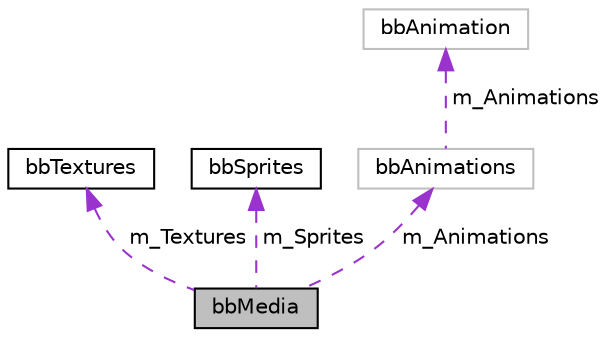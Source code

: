 digraph "bbMedia"
{
 // LATEX_PDF_SIZE
  edge [fontname="Helvetica",fontsize="10",labelfontname="Helvetica",labelfontsize="10"];
  node [fontname="Helvetica",fontsize="10",shape=record];
  Node1 [label="bbMedia",height=0.2,width=0.4,color="black", fillcolor="grey75", style="filled", fontcolor="black",tooltip="bbMedia stores all of the graphics, etc needed to display everything drawn to the screen,..."];
  Node2 -> Node1 [dir="back",color="darkorchid3",fontsize="10",style="dashed",label=" m_Textures" ,fontname="Helvetica"];
  Node2 [label="bbTextures",height=0.2,width=0.4,color="black", fillcolor="white", style="filled",URL="$structbbTextures.html",tooltip="sfTexture is define in SFML as raw pixel data bbTextures is a container for sfTextures"];
  Node3 -> Node1 [dir="back",color="darkorchid3",fontsize="10",style="dashed",label=" m_Sprites" ,fontname="Helvetica"];
  Node3 [label="bbSprites",height=0.2,width=0.4,color="black", fillcolor="white", style="filled",URL="$structbbSprites.html",tooltip="sfSprite is the basic object drawn to the viewport bbSprites is a container for sfSprites used in a s..."];
  Node4 -> Node1 [dir="back",color="darkorchid3",fontsize="10",style="dashed",label=" m_Animations" ,fontname="Helvetica"];
  Node4 [label="bbAnimations",height=0.2,width=0.4,color="grey75", fillcolor="white", style="filled",URL="$structbbAnimations.html",tooltip=" "];
  Node5 -> Node4 [dir="back",color="darkorchid3",fontsize="10",style="dashed",label=" m_Animations" ,fontname="Helvetica"];
  Node5 [label="bbAnimation",height=0.2,width=0.4,color="grey75", fillcolor="white", style="filled",URL="$structbbAnimation.html",tooltip=" "];
}
